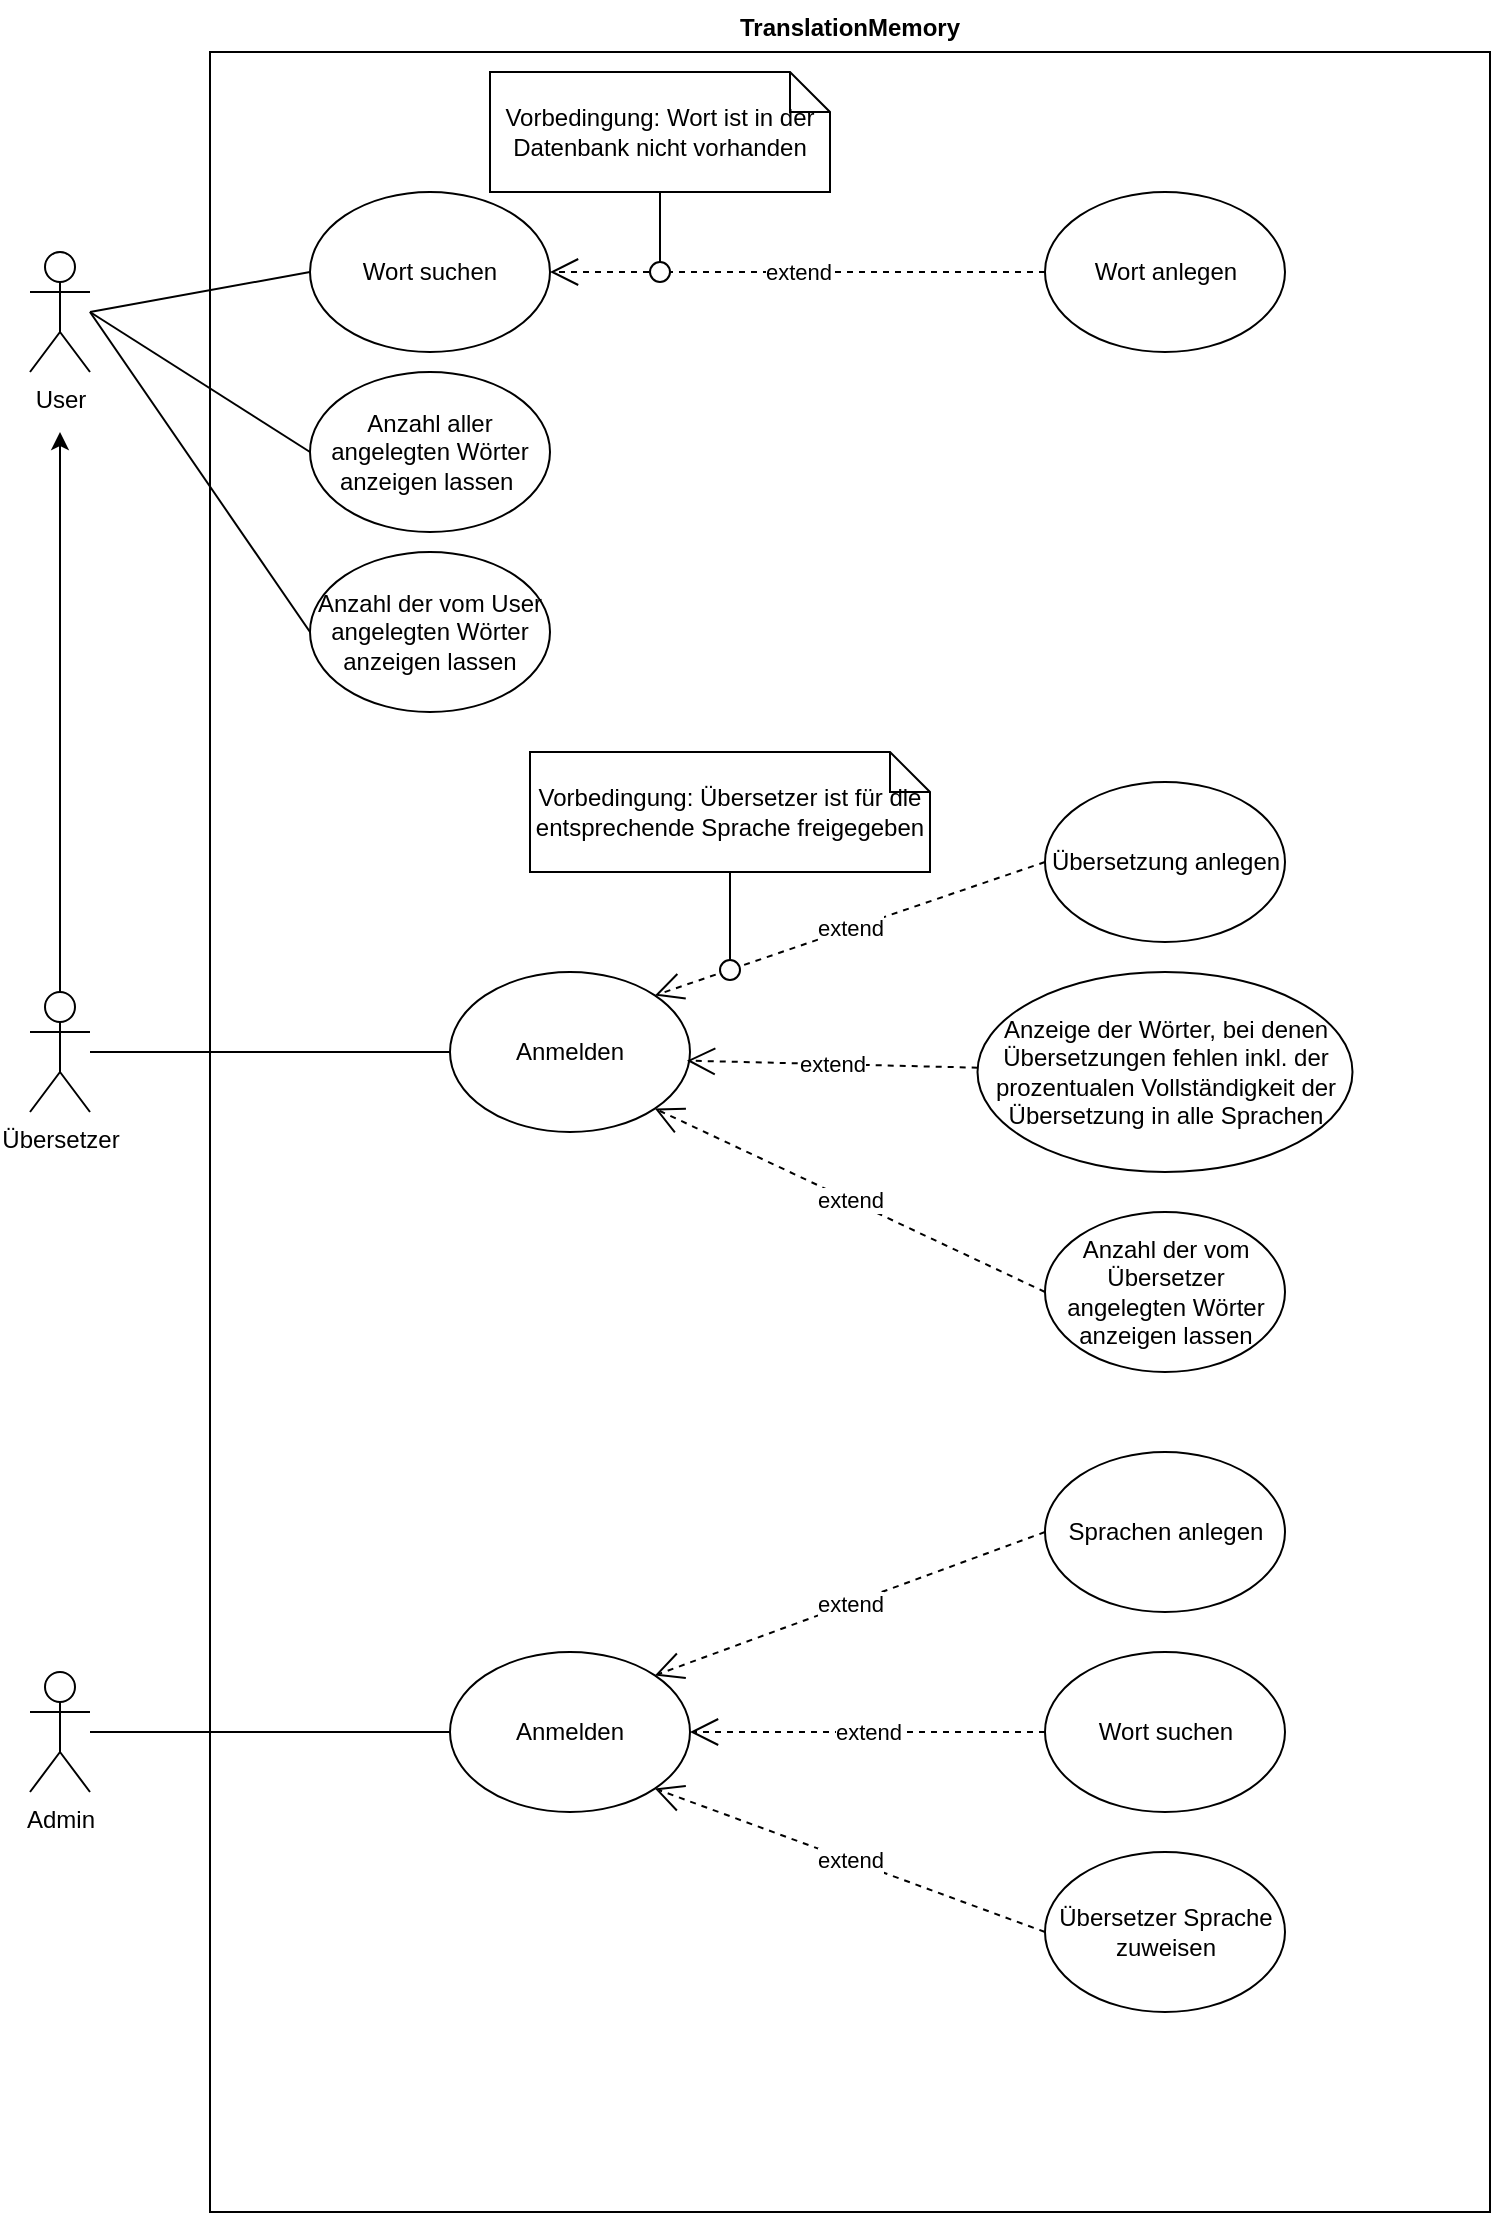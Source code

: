 <mxfile version="14.3.1" type="device" pages="3"><diagram id="-IWVh0a9yq08VdMCdRS0" name="UseCase"><mxGraphModel dx="1422" dy="794" grid="1" gridSize="10" guides="1" tooltips="1" connect="1" arrows="1" fold="1" page="1" pageScale="1" pageWidth="827" pageHeight="1169" math="0" shadow="0"><root><mxCell id="0"/><mxCell id="1" parent="0"/><mxCell id="bOp4Zg1l2thkkG0yq2qu-3" value="" style="rounded=0;whiteSpace=wrap;html=1;" parent="1" vertex="1"><mxGeometry x="160" y="40" width="640" height="1080" as="geometry"/></mxCell><mxCell id="bOp4Zg1l2thkkG0yq2qu-4" value="User" style="shape=umlActor;verticalLabelPosition=bottom;verticalAlign=top;html=1;outlineConnect=0;" parent="1" vertex="1"><mxGeometry x="70" y="140" width="30" height="60" as="geometry"/></mxCell><mxCell id="bOp4Zg1l2thkkG0yq2qu-11" style="edgeStyle=orthogonalEdgeStyle;rounded=0;orthogonalLoop=1;jettySize=auto;html=1;" parent="1" source="bOp4Zg1l2thkkG0yq2qu-7" edge="1"><mxGeometry relative="1" as="geometry"><mxPoint x="85" y="230" as="targetPoint"/></mxGeometry></mxCell><mxCell id="bOp4Zg1l2thkkG0yq2qu-7" value="Übersetzer" style="shape=umlActor;verticalLabelPosition=bottom;verticalAlign=top;html=1;outlineConnect=0;" parent="1" vertex="1"><mxGeometry x="70" y="510" width="30" height="60" as="geometry"/></mxCell><mxCell id="bOp4Zg1l2thkkG0yq2qu-9" value="Admin" style="shape=umlActor;verticalLabelPosition=bottom;verticalAlign=top;html=1;outlineConnect=0;" parent="1" vertex="1"><mxGeometry x="70" y="850" width="30" height="60" as="geometry"/></mxCell><mxCell id="bOp4Zg1l2thkkG0yq2qu-12" value="Wort suchen" style="ellipse;whiteSpace=wrap;html=1;" parent="1" vertex="1"><mxGeometry x="210" y="110" width="120" height="80" as="geometry"/></mxCell><mxCell id="bOp4Zg1l2thkkG0yq2qu-14" value="" style="endArrow=none;html=1;entryX=0;entryY=0.5;entryDx=0;entryDy=0;" parent="1" target="bOp4Zg1l2thkkG0yq2qu-12" edge="1"><mxGeometry width="50" height="50" relative="1" as="geometry"><mxPoint x="100" y="170" as="sourcePoint"/><mxPoint x="430" y="200" as="targetPoint"/></mxGeometry></mxCell><mxCell id="bOp4Zg1l2thkkG0yq2qu-15" value="Wort anlegen" style="ellipse;whiteSpace=wrap;html=1;" parent="1" vertex="1"><mxGeometry x="577.5" y="110" width="120" height="80" as="geometry"/></mxCell><mxCell id="bOp4Zg1l2thkkG0yq2qu-16" value="extend" style="endArrow=open;endSize=12;dashed=1;html=1;exitX=0;exitY=0.5;exitDx=0;exitDy=0;entryX=1;entryY=0.5;entryDx=0;entryDy=0;" parent="1" source="bOp4Zg1l2thkkG0yq2qu-15" target="bOp4Zg1l2thkkG0yq2qu-12" edge="1"><mxGeometry width="160" relative="1" as="geometry"><mxPoint x="320" y="280" as="sourcePoint"/><mxPoint x="480" y="280" as="targetPoint"/></mxGeometry></mxCell><mxCell id="bOp4Zg1l2thkkG0yq2qu-17" value="TranslationMemory" style="text;align=center;fontStyle=1;verticalAlign=middle;spacingLeft=3;spacingRight=3;strokeColor=none;rotatable=0;points=[[0,0.5],[1,0.5]];portConstraint=eastwest;" parent="1" vertex="1"><mxGeometry x="440" y="14" width="80" height="26" as="geometry"/></mxCell><mxCell id="bOp4Zg1l2thkkG0yq2qu-18" value="" style="ellipse;whiteSpace=wrap;html=1;aspect=fixed;" parent="1" vertex="1"><mxGeometry x="380" y="145" width="10" height="10" as="geometry"/></mxCell><mxCell id="bOp4Zg1l2thkkG0yq2qu-23" value="Vorbedingung: Wort ist in der Datenbank nicht vorhanden" style="shape=note;size=20;whiteSpace=wrap;html=1;" parent="1" vertex="1"><mxGeometry x="300" y="50" width="170" height="60" as="geometry"/></mxCell><mxCell id="bOp4Zg1l2thkkG0yq2qu-24" value="" style="endArrow=none;html=1;exitX=0.5;exitY=0;exitDx=0;exitDy=0;entryX=0.5;entryY=1;entryDx=0;entryDy=0;entryPerimeter=0;" parent="1" source="bOp4Zg1l2thkkG0yq2qu-18" target="bOp4Zg1l2thkkG0yq2qu-23" edge="1"><mxGeometry width="50" height="50" relative="1" as="geometry"><mxPoint x="390" y="100" as="sourcePoint"/><mxPoint x="440" y="50" as="targetPoint"/></mxGeometry></mxCell><mxCell id="bOp4Zg1l2thkkG0yq2qu-25" value="Anzahl aller angelegten Wörter anzeigen lassen&amp;nbsp;" style="ellipse;whiteSpace=wrap;html=1;" parent="1" vertex="1"><mxGeometry x="210" y="200" width="120" height="80" as="geometry"/></mxCell><mxCell id="bOp4Zg1l2thkkG0yq2qu-26" value="" style="endArrow=none;html=1;entryX=0;entryY=0.5;entryDx=0;entryDy=0;" parent="1" target="bOp4Zg1l2thkkG0yq2qu-25" edge="1"><mxGeometry width="50" height="50" relative="1" as="geometry"><mxPoint x="100" y="170" as="sourcePoint"/><mxPoint x="290" y="170" as="targetPoint"/></mxGeometry></mxCell><mxCell id="bOp4Zg1l2thkkG0yq2qu-27" value="Anzahl der vom User angelegten Wörter anzeigen lassen" style="ellipse;whiteSpace=wrap;html=1;" parent="1" vertex="1"><mxGeometry x="210" y="290" width="120" height="80" as="geometry"/></mxCell><mxCell id="bOp4Zg1l2thkkG0yq2qu-28" value="" style="endArrow=none;html=1;exitX=0;exitY=0.5;exitDx=0;exitDy=0;" parent="1" source="bOp4Zg1l2thkkG0yq2qu-27" edge="1"><mxGeometry width="50" height="50" relative="1" as="geometry"><mxPoint x="460" y="330" as="sourcePoint"/><mxPoint x="100" y="170" as="targetPoint"/></mxGeometry></mxCell><mxCell id="bOp4Zg1l2thkkG0yq2qu-29" value="Anmelden" style="ellipse;whiteSpace=wrap;html=1;" parent="1" vertex="1"><mxGeometry x="280" y="500" width="120" height="80" as="geometry"/></mxCell><mxCell id="bOp4Zg1l2thkkG0yq2qu-30" value="" style="endArrow=none;html=1;entryX=0;entryY=0.5;entryDx=0;entryDy=0;" parent="1" source="bOp4Zg1l2thkkG0yq2qu-7" target="bOp4Zg1l2thkkG0yq2qu-29" edge="1"><mxGeometry width="50" height="50" relative="1" as="geometry"><mxPoint x="110" y="549.611" as="sourcePoint"/><mxPoint x="290.0" y="540.38" as="targetPoint"/></mxGeometry></mxCell><mxCell id="bOp4Zg1l2thkkG0yq2qu-31" value="Anzeige der Wörter, bei denen Übersetzungen fehlen inkl. der prozentualen Vollständigkeit der Übersetzung in alle Sprachen" style="ellipse;whiteSpace=wrap;html=1;" parent="1" vertex="1"><mxGeometry x="543.75" y="500" width="187.5" height="100" as="geometry"/></mxCell><mxCell id="bOp4Zg1l2thkkG0yq2qu-32" value="extend" style="endArrow=open;endSize=12;dashed=1;html=1;entryX=0.987;entryY=0.554;entryDx=0;entryDy=0;entryPerimeter=0;" parent="1" source="bOp4Zg1l2thkkG0yq2qu-31" target="bOp4Zg1l2thkkG0yq2qu-29" edge="1"><mxGeometry width="160" relative="1" as="geometry"><mxPoint x="450.0" y="442.16" as="sourcePoint"/><mxPoint x="340.0" y="442.16" as="targetPoint"/></mxGeometry></mxCell><mxCell id="bOp4Zg1l2thkkG0yq2qu-34" value="Übersetzung anlegen" style="ellipse;whiteSpace=wrap;html=1;" parent="1" vertex="1"><mxGeometry x="577.5" y="405" width="120" height="80" as="geometry"/></mxCell><mxCell id="bOp4Zg1l2thkkG0yq2qu-35" value="extend" style="endArrow=open;endSize=12;dashed=1;html=1;entryX=1;entryY=0;entryDx=0;entryDy=0;exitX=0;exitY=0.5;exitDx=0;exitDy=0;" parent="1" source="bOp4Zg1l2thkkG0yq2qu-34" target="bOp4Zg1l2thkkG0yq2qu-29" edge="1"><mxGeometry width="160" relative="1" as="geometry"><mxPoint x="497.976" y="482.767" as="sourcePoint"/><mxPoint x="392.426" y="521.716" as="targetPoint"/></mxGeometry></mxCell><mxCell id="bOp4Zg1l2thkkG0yq2qu-36" value="" style="ellipse;whiteSpace=wrap;html=1;aspect=fixed;" parent="1" vertex="1"><mxGeometry x="415" y="494" width="10" height="10" as="geometry"/></mxCell><mxCell id="bOp4Zg1l2thkkG0yq2qu-37" value="Vorbedingung: Übersetzer ist für die entsprechende Sprache freigegeben" style="shape=note;size=20;whiteSpace=wrap;html=1;" parent="1" vertex="1"><mxGeometry x="320" y="390" width="200" height="60" as="geometry"/></mxCell><mxCell id="bOp4Zg1l2thkkG0yq2qu-38" value="" style="endArrow=none;html=1;entryX=0.5;entryY=1;entryDx=0;entryDy=0;entryPerimeter=0;exitX=0.5;exitY=0;exitDx=0;exitDy=0;" parent="1" source="bOp4Zg1l2thkkG0yq2qu-36" target="bOp4Zg1l2thkkG0yq2qu-37" edge="1"><mxGeometry width="50" height="50" relative="1" as="geometry"><mxPoint x="430" y="600" as="sourcePoint"/><mxPoint x="380" y="690" as="targetPoint"/></mxGeometry></mxCell><mxCell id="bOp4Zg1l2thkkG0yq2qu-43" value="Anzahl der vom Übersetzer angelegten Wörter anzeigen lassen" style="ellipse;whiteSpace=wrap;html=1;" parent="1" vertex="1"><mxGeometry x="577.5" y="620" width="120" height="80" as="geometry"/></mxCell><mxCell id="bOp4Zg1l2thkkG0yq2qu-44" value="extend" style="endArrow=open;endSize=12;dashed=1;html=1;entryX=1;entryY=1;entryDx=0;entryDy=0;exitX=0;exitY=0.5;exitDx=0;exitDy=0;" parent="1" source="bOp4Zg1l2thkkG0yq2qu-43" target="bOp4Zg1l2thkkG0yq2qu-29" edge="1"><mxGeometry width="160" relative="1" as="geometry"><mxPoint x="525.07" y="769.14" as="sourcePoint"/><mxPoint x="329.996" y="770.856" as="targetPoint"/></mxGeometry></mxCell><mxCell id="bOp4Zg1l2thkkG0yq2qu-46" value="Anmelden" style="ellipse;whiteSpace=wrap;html=1;" parent="1" vertex="1"><mxGeometry x="280" y="840" width="120" height="80" as="geometry"/></mxCell><mxCell id="bOp4Zg1l2thkkG0yq2qu-47" value="" style="endArrow=none;html=1;entryX=0;entryY=0.5;entryDx=0;entryDy=0;" parent="1" source="bOp4Zg1l2thkkG0yq2qu-9" target="bOp4Zg1l2thkkG0yq2qu-46" edge="1"><mxGeometry width="50" height="50" relative="1" as="geometry"><mxPoint x="100" y="860" as="sourcePoint"/><mxPoint x="280.0" y="860" as="targetPoint"/></mxGeometry></mxCell><mxCell id="bOp4Zg1l2thkkG0yq2qu-48" value="Sprachen anlegen" style="ellipse;whiteSpace=wrap;html=1;" parent="1" vertex="1"><mxGeometry x="577.5" y="740" width="120" height="80" as="geometry"/></mxCell><mxCell id="bOp4Zg1l2thkkG0yq2qu-49" value="Wort suchen" style="ellipse;whiteSpace=wrap;html=1;" parent="1" vertex="1"><mxGeometry x="577.5" y="840" width="120" height="80" as="geometry"/></mxCell><mxCell id="bOp4Zg1l2thkkG0yq2qu-50" value="extend" style="endArrow=open;endSize=12;dashed=1;html=1;entryX=1;entryY=0;entryDx=0;entryDy=0;exitX=0;exitY=0.5;exitDx=0;exitDy=0;" parent="1" source="bOp4Zg1l2thkkG0yq2qu-48" target="bOp4Zg1l2thkkG0yq2qu-46" edge="1"><mxGeometry width="160" relative="1" as="geometry"><mxPoint x="519.998" y="740.004" as="sourcePoint"/><mxPoint x="374.6" y="736.49" as="targetPoint"/></mxGeometry></mxCell><mxCell id="bOp4Zg1l2thkkG0yq2qu-51" value="extend" style="endArrow=open;endSize=12;dashed=1;html=1;entryX=1;entryY=0.5;entryDx=0;entryDy=0;exitX=0;exitY=0.5;exitDx=0;exitDy=0;" parent="1" source="bOp4Zg1l2thkkG0yq2qu-49" target="bOp4Zg1l2thkkG0yq2qu-46" edge="1"><mxGeometry width="160" relative="1" as="geometry"><mxPoint x="560.398" y="881.754" as="sourcePoint"/><mxPoint x="415.0" y="878.24" as="targetPoint"/></mxGeometry></mxCell><mxCell id="bOp4Zg1l2thkkG0yq2qu-52" value="Übersetzer Sprache zuweisen" style="ellipse;whiteSpace=wrap;html=1;" parent="1" vertex="1"><mxGeometry x="577.5" y="940" width="120" height="80" as="geometry"/></mxCell><mxCell id="bOp4Zg1l2thkkG0yq2qu-53" value="extend" style="endArrow=open;endSize=12;dashed=1;html=1;entryX=1;entryY=1;entryDx=0;entryDy=0;exitX=0;exitY=0.5;exitDx=0;exitDy=0;" parent="1" source="bOp4Zg1l2thkkG0yq2qu-52" target="bOp4Zg1l2thkkG0yq2qu-46" edge="1"><mxGeometry width="160" relative="1" as="geometry"><mxPoint x="567.5" y="970" as="sourcePoint"/><mxPoint x="390.0" y="970" as="targetPoint"/></mxGeometry></mxCell></root></mxGraphModel></diagram><diagram id="dytRN-566EhETVsdTyss" name="Aktivitätsdiagramm"><mxGraphModel dx="2062" dy="1154" grid="1" gridSize="10" guides="1" tooltips="1" connect="1" arrows="1" fold="1" page="1" pageScale="1" pageWidth="827" pageHeight="1169" math="0" shadow="0"><root><mxCell id="Td4E4bCIKvdcr5iAVmHF-0"/><mxCell id="Td4E4bCIKvdcr5iAVmHF-1" parent="Td4E4bCIKvdcr5iAVmHF-0"/><mxCell id="hyR9e8R-lvi8vko40nRI-0" value="Übersetzer Sprache zuweisen" style="text;align=center;fontStyle=1;verticalAlign=middle;spacingLeft=3;spacingRight=3;strokeColor=none;rotatable=0;points=[[0,0.5],[1,0.5]];portConstraint=eastwest;" parent="Td4E4bCIKvdcr5iAVmHF-1" vertex="1"><mxGeometry x="374" y="14" width="80" height="26" as="geometry"/></mxCell><mxCell id="jLvyA3orsNPL83pbubIu-0" value="Anmelden" style="ellipse;whiteSpace=wrap;html=1;" parent="Td4E4bCIKvdcr5iAVmHF-1" vertex="1"><mxGeometry x="354" y="150" width="120" height="80" as="geometry"/></mxCell><mxCell id="jLvyA3orsNPL83pbubIu-1" value="" style="endArrow=none;html=1;entryX=0.5;entryY=1;entryDx=0;entryDy=0;" parent="Td4E4bCIKvdcr5iAVmHF-1" source="sDd-d6FaCQRGydlBif1m-0" target="jLvyA3orsNPL83pbubIu-0" edge="1"><mxGeometry width="50" height="50" relative="1" as="geometry"><mxPoint x="414" y="290" as="sourcePoint"/><mxPoint x="440" y="460" as="targetPoint"/></mxGeometry></mxCell><mxCell id="sDd-d6FaCQRGydlBif1m-0" value="Auswahl der Funktion: Übersetzer Sprache zuweisen" style="ellipse;whiteSpace=wrap;html=1;" parent="Td4E4bCIKvdcr5iAVmHF-1" vertex="1"><mxGeometry x="354" y="330" width="120" height="80" as="geometry"/></mxCell><mxCell id="sDd-d6FaCQRGydlBif1m-1" value="Auswahl des Übersetzer" style="ellipse;whiteSpace=wrap;html=1;" parent="Td4E4bCIKvdcr5iAVmHF-1" vertex="1"><mxGeometry x="354" y="505" width="120" height="80" as="geometry"/></mxCell><mxCell id="sDd-d6FaCQRGydlBif1m-2" value="" style="endArrow=none;html=1;entryX=0.5;entryY=1;entryDx=0;entryDy=0;" parent="Td4E4bCIKvdcr5iAVmHF-1" source="sDd-d6FaCQRGydlBif1m-1" target="sDd-d6FaCQRGydlBif1m-0" edge="1"><mxGeometry width="50" height="50" relative="1" as="geometry"><mxPoint x="530" y="450" as="sourcePoint"/><mxPoint x="530" y="350.0" as="targetPoint"/></mxGeometry></mxCell><mxCell id="_2S8gvTnUR2ssOyQtPzT-0" value="" style="endArrow=none;html=1;entryX=0.5;entryY=1;entryDx=0;entryDy=0;exitX=0.5;exitY=0;exitDx=0;exitDy=0;" parent="Td4E4bCIKvdcr5iAVmHF-1" source="_2S8gvTnUR2ssOyQtPzT-1" target="sDd-d6FaCQRGydlBif1m-1" edge="1"><mxGeometry width="50" height="50" relative="1" as="geometry"><mxPoint x="610" y="540" as="sourcePoint"/><mxPoint x="610" y="450" as="targetPoint"/></mxGeometry></mxCell><mxCell id="_2S8gvTnUR2ssOyQtPzT-1" value="Auswahl der Sprache" style="ellipse;whiteSpace=wrap;html=1;" parent="Td4E4bCIKvdcr5iAVmHF-1" vertex="1"><mxGeometry x="354" y="680" width="120" height="80" as="geometry"/></mxCell><mxCell id="_2S8gvTnUR2ssOyQtPzT-2" value="" style="ellipse;html=1;shape=endState;fontColor=#1D3557;fillColor=#FFFFFF;" parent="Td4E4bCIKvdcr5iAVmHF-1" vertex="1"><mxGeometry x="399" y="830" width="30" height="30" as="geometry"/></mxCell><mxCell id="_2S8gvTnUR2ssOyQtPzT-3" value="" style="strokeWidth=2;html=1;shape=mxgraph.flowchart.start_2;whiteSpace=wrap;fillColor=#FFFFFF;" parent="Td4E4bCIKvdcr5iAVmHF-1" vertex="1"><mxGeometry x="399" y="60" width="30" height="30" as="geometry"/></mxCell><mxCell id="_2S8gvTnUR2ssOyQtPzT-4" value="" style="endArrow=none;html=1;entryX=0.5;entryY=1;entryDx=0;entryDy=0;entryPerimeter=0;exitX=0.5;exitY=0;exitDx=0;exitDy=0;" parent="Td4E4bCIKvdcr5iAVmHF-1" source="jLvyA3orsNPL83pbubIu-0" target="_2S8gvTnUR2ssOyQtPzT-3" edge="1"><mxGeometry width="50" height="50" relative="1" as="geometry"><mxPoint x="620.0" y="550" as="sourcePoint"/><mxPoint x="620.0" y="460" as="targetPoint"/></mxGeometry></mxCell><mxCell id="_2S8gvTnUR2ssOyQtPzT-5" value="" style="endArrow=none;html=1;entryX=0.5;entryY=1;entryDx=0;entryDy=0;exitX=0.5;exitY=0;exitDx=0;exitDy=0;" parent="Td4E4bCIKvdcr5iAVmHF-1" source="_2S8gvTnUR2ssOyQtPzT-2" target="_2S8gvTnUR2ssOyQtPzT-1" edge="1"><mxGeometry width="50" height="50" relative="1" as="geometry"><mxPoint x="424" y="690" as="sourcePoint"/><mxPoint x="424" y="595" as="targetPoint"/></mxGeometry></mxCell></root></mxGraphModel></diagram><diagram id="Vjt95_xE65GefZk1nP2T" name="Klassendiagramm"><mxGraphModel dx="2426" dy="1291" grid="1" gridSize="10" guides="1" tooltips="1" connect="1" arrows="1" fold="1" page="1" pageScale="1" pageWidth="827" pageHeight="1169" math="0" shadow="0"><root><mxCell id="lHvsSDmfaxVsXgZMDPbq-0"/><mxCell id="lHvsSDmfaxVsXgZMDPbq-1" parent="lHvsSDmfaxVsXgZMDPbq-0"/><mxCell id="1NE6dcILmYBxu6PLY1H5-47" value="" style="rounded=0;whiteSpace=wrap;html=1;" vertex="1" parent="lHvsSDmfaxVsXgZMDPbq-1"><mxGeometry x="1050" y="1640" width="370" height="110" as="geometry"/></mxCell><mxCell id="1NE6dcILmYBxu6PLY1H5-43" value="" style="rounded=0;whiteSpace=wrap;html=1;" vertex="1" parent="lHvsSDmfaxVsXgZMDPbq-1"><mxGeometry x="830" y="1020" width="800" height="590" as="geometry"/></mxCell><mxCell id="lHvsSDmfaxVsXgZMDPbq-2" value="main" style="swimlane;fontStyle=1;align=center;verticalAlign=top;childLayout=stackLayout;horizontal=1;startSize=26;horizontalStack=0;resizeParent=1;resizeParentMax=0;resizeLast=0;collapsible=1;marginBottom=0;strokeColor=#000000;fillColor=#FFFFFF;" parent="lHvsSDmfaxVsXgZMDPbq-1" vertex="1"><mxGeometry x="593" y="50" width="160" height="34" as="geometry"/></mxCell><mxCell id="lHvsSDmfaxVsXgZMDPbq-4" value="" style="line;strokeWidth=1;fillColor=none;align=left;verticalAlign=middle;spacingTop=-1;spacingLeft=3;spacingRight=3;rotatable=0;labelPosition=right;points=[];portConstraint=eastwest;" parent="lHvsSDmfaxVsXgZMDPbq-2" vertex="1"><mxGeometry y="26" width="160" height="8" as="geometry"/></mxCell><mxCell id="1NE6dcILmYBxu6PLY1H5-4" value="Login" style="swimlane;fontStyle=1;align=center;verticalAlign=top;childLayout=stackLayout;horizontal=1;startSize=26;horizontalStack=0;resizeParent=1;resizeParentMax=0;resizeLast=0;collapsible=1;marginBottom=0;strokeColor=#000000;fillColor=#FFFFFF;" vertex="1" parent="lHvsSDmfaxVsXgZMDPbq-1"><mxGeometry x="320" y="180" width="320" height="150" as="geometry"/></mxCell><mxCell id="1NE6dcILmYBxu6PLY1H5-5" value="- _registeredUser: RegisteredUser[]" style="text;strokeColor=none;fillColor=none;align=left;verticalAlign=top;spacingLeft=4;spacingRight=4;overflow=hidden;rotatable=0;points=[[0,0.5],[1,0.5]];portConstraint=eastwest;" vertex="1" parent="1NE6dcILmYBxu6PLY1H5-4"><mxGeometry y="26" width="320" height="26" as="geometry"/></mxCell><mxCell id="1NE6dcILmYBxu6PLY1H5-6" value="" style="line;strokeWidth=1;fillColor=none;align=left;verticalAlign=middle;spacingTop=-1;spacingLeft=3;spacingRight=3;rotatable=0;labelPosition=right;points=[];portConstraint=eastwest;" vertex="1" parent="1NE6dcILmYBxu6PLY1H5-4"><mxGeometry y="52" width="320" height="8" as="geometry"/></mxCell><mxCell id="1NE6dcILmYBxu6PLY1H5-7" value="+ async showFunctionalities() : Promise&lt;void&gt;&#10;- async handleAnswer(answer: String) : Promise&lt;void&gt;&#10;- continueAsUser() : void&#10;- async checkRole() : Promise&lt;void&gt;&#10;- async goNext(): Promise&lt;void&gt;" style="text;strokeColor=none;fillColor=none;align=left;verticalAlign=top;spacingLeft=4;spacingRight=4;overflow=hidden;rotatable=0;points=[[0,0.5],[1,0.5]];portConstraint=eastwest;" vertex="1" parent="1NE6dcILmYBxu6PLY1H5-4"><mxGeometry y="60" width="320" height="90" as="geometry"/></mxCell><mxCell id="1NE6dcILmYBxu6PLY1H5-10" value="User" style="swimlane;fontStyle=1;align=center;verticalAlign=top;childLayout=stackLayout;horizontal=1;startSize=26;horizontalStack=0;resizeParent=1;resizeParentMax=0;resizeLast=0;collapsible=1;marginBottom=0;strokeColor=#000000;fillColor=#FFFFFF;" vertex="1" parent="lHvsSDmfaxVsXgZMDPbq-1"><mxGeometry x="320" y="350" width="320" height="210" as="geometry"/></mxCell><mxCell id="1NE6dcILmYBxu6PLY1H5-11" value="- _wordArr: Word[]&#10;+ wordsAdded: number" style="text;strokeColor=none;fillColor=none;align=left;verticalAlign=top;spacingLeft=4;spacingRight=4;overflow=hidden;rotatable=0;points=[[0,0.5],[1,0.5]];portConstraint=eastwest;" vertex="1" parent="1NE6dcILmYBxu6PLY1H5-10"><mxGeometry y="26" width="320" height="44" as="geometry"/></mxCell><mxCell id="1NE6dcILmYBxu6PLY1H5-12" value="" style="line;strokeWidth=1;fillColor=none;align=left;verticalAlign=middle;spacingTop=-1;spacingLeft=3;spacingRight=3;rotatable=0;labelPosition=right;points=[];portConstraint=eastwest;" vertex="1" parent="1NE6dcILmYBxu6PLY1H5-10"><mxGeometry y="70" width="320" height="8" as="geometry"/></mxCell><mxCell id="1NE6dcILmYBxu6PLY1H5-13" value="+ async showFunctionalities() : Promise&lt;void&gt;&#10;+ async handleAnswer(answer: String) : Promise&lt;void&gt;&#10;+ async searchWord() : Promise&lt;void&gt;&#10;+ async addWord() : Promise&lt;void&gt;&#10;+ showWordsAddedCount() : void&#10;+ showTotalWords() : void&#10;+ async createUUID() : Promise&lt;String&gt;&#10;+ goNext() : void" style="text;strokeColor=none;fillColor=none;align=left;verticalAlign=top;spacingLeft=4;spacingRight=4;overflow=hidden;rotatable=0;points=[[0,0.5],[1,0.5]];portConstraint=eastwest;" vertex="1" parent="1NE6dcILmYBxu6PLY1H5-10"><mxGeometry y="78" width="320" height="132" as="geometry"/></mxCell><mxCell id="1NE6dcILmYBxu6PLY1H5-15" value="Translator" style="swimlane;fontStyle=1;align=center;verticalAlign=top;childLayout=stackLayout;horizontal=1;startSize=26;horizontalStack=0;resizeParent=1;resizeParentMax=0;resizeLast=0;collapsible=1;marginBottom=0;strokeColor=#000000;fillColor=#FFFFFF;" vertex="1" parent="lHvsSDmfaxVsXgZMDPbq-1"><mxGeometry x="320" y="670" width="320" height="260" as="geometry"/></mxCell><mxCell id="1NE6dcILmYBxu6PLY1H5-16" value="- _wordArray: Word[]&#10;- _registeredUsersArr: RegisteredUser[]&#10;- _id: String&#10;- _username: String" style="text;strokeColor=none;fillColor=none;align=left;verticalAlign=top;spacingLeft=4;spacingRight=4;overflow=hidden;rotatable=0;points=[[0,0.5],[1,0.5]];portConstraint=eastwest;" vertex="1" parent="1NE6dcILmYBxu6PLY1H5-15"><mxGeometry y="26" width="320" height="64" as="geometry"/></mxCell><mxCell id="1NE6dcILmYBxu6PLY1H5-17" value="" style="line;strokeWidth=1;fillColor=none;align=left;verticalAlign=middle;spacingTop=-1;spacingLeft=3;spacingRight=3;rotatable=0;labelPosition=right;points=[];portConstraint=eastwest;" vertex="1" parent="1NE6dcILmYBxu6PLY1H5-15"><mxGeometry y="90" width="320" height="8" as="geometry"/></mxCell><mxCell id="1NE6dcILmYBxu6PLY1H5-18" value="+ async showFunctionalities() : Promise&lt;void&gt;&#10;+ async handleAnswer(answer: String) : Promise&lt;void&gt;&#10;-  addWordForTranslator() : Promise&lt;void&gt;&#10;-  incrementWordsAdded() : void&#10;-  showWordsAdded() : void&#10;-  showMissingTranslations() : void&#10;-  async addTranslation() : Promise&lt;void&gt;&#10;-  incrementTranslatedWords() : void&#10;-  showTranslationCount() : void&#10;+ async goNext() : Promise&lt;void&gt;&#10;" style="text;strokeColor=none;fillColor=none;align=left;verticalAlign=top;spacingLeft=4;spacingRight=4;overflow=hidden;rotatable=0;points=[[0,0.5],[1,0.5]];portConstraint=eastwest;" vertex="1" parent="1NE6dcILmYBxu6PLY1H5-15"><mxGeometry y="98" width="320" height="162" as="geometry"/></mxCell><mxCell id="1NE6dcILmYBxu6PLY1H5-20" value="Extends" style="endArrow=block;endSize=16;endFill=0;html=1;exitX=0.5;exitY=0;exitDx=0;exitDy=0;entryX=0.496;entryY=1.007;entryDx=0;entryDy=0;entryPerimeter=0;" edge="1" parent="lHvsSDmfaxVsXgZMDPbq-1" source="1NE6dcILmYBxu6PLY1H5-15" target="1NE6dcILmYBxu6PLY1H5-13"><mxGeometry width="160" relative="1" as="geometry"><mxPoint x="257" y="640" as="sourcePoint"/><mxPoint x="417" y="640" as="targetPoint"/></mxGeometry></mxCell><mxCell id="1NE6dcILmYBxu6PLY1H5-21" value="Admin" style="swimlane;fontStyle=1;align=center;verticalAlign=top;childLayout=stackLayout;horizontal=1;startSize=26;horizontalStack=0;resizeParent=1;resizeParentMax=0;resizeLast=0;collapsible=1;marginBottom=0;strokeColor=#000000;fillColor=#FFFFFF;" vertex="1" parent="lHvsSDmfaxVsXgZMDPbq-1"><mxGeometry x="762" y="270" width="320" height="190" as="geometry"/></mxCell><mxCell id="1NE6dcILmYBxu6PLY1H5-22" value="- _wordArr: Word[]&#10;- _registeredUsersArr: RegisteredUser[]&#10;- _id: String&#10;- _username: String" style="text;strokeColor=none;fillColor=none;align=left;verticalAlign=top;spacingLeft=4;spacingRight=4;overflow=hidden;rotatable=0;points=[[0,0.5],[1,0.5]];portConstraint=eastwest;" vertex="1" parent="1NE6dcILmYBxu6PLY1H5-21"><mxGeometry y="26" width="320" height="64" as="geometry"/></mxCell><mxCell id="1NE6dcILmYBxu6PLY1H5-23" value="" style="line;strokeWidth=1;fillColor=none;align=left;verticalAlign=middle;spacingTop=-1;spacingLeft=3;spacingRight=3;rotatable=0;labelPosition=right;points=[];portConstraint=eastwest;" vertex="1" parent="1NE6dcILmYBxu6PLY1H5-21"><mxGeometry y="90" width="320" height="8" as="geometry"/></mxCell><mxCell id="1NE6dcILmYBxu6PLY1H5-24" value="+ async showFunctionalities() : Promise&lt;void&gt;&#10;-  async handleAnswer(answer: String) : Promise&lt;void&gt;&#10;-  async searchWord() : Promise&lt;void&gt;&#10;-  async assignLanguage() : Promise&lt;void&gt;&#10;-  async goNext() : Promise&lt;void&gt;&#10;&#10;" style="text;strokeColor=none;fillColor=none;align=left;verticalAlign=top;spacingLeft=4;spacingRight=4;overflow=hidden;rotatable=0;points=[[0,0.5],[1,0.5]];portConstraint=eastwest;" vertex="1" parent="1NE6dcILmYBxu6PLY1H5-21"><mxGeometry y="98" width="320" height="92" as="geometry"/></mxCell><mxCell id="1NE6dcILmYBxu6PLY1H5-25" value="Console Handling" style="swimlane;fontStyle=1;align=center;verticalAlign=top;childLayout=stackLayout;horizontal=1;startSize=26;horizontalStack=0;resizeParent=1;resizeParentMax=0;resizeLast=0;collapsible=1;marginBottom=0;strokeColor=#000000;fillColor=#FFFFFF;" vertex="1" parent="lHvsSDmfaxVsXgZMDPbq-1"><mxGeometry x="976" y="610" width="530" height="170" as="geometry"/></mxCell><mxCell id="1NE6dcILmYBxu6PLY1H5-26" value="- static instance: ConsoleHandling&#10;- consoleLine: readline&#10;" style="text;strokeColor=none;fillColor=none;align=left;verticalAlign=top;spacingLeft=4;spacingRight=4;overflow=hidden;rotatable=0;points=[[0,0.5],[1,0.5]];portConstraint=eastwest;" vertex="1" parent="1NE6dcILmYBxu6PLY1H5-25"><mxGeometry y="26" width="530" height="44" as="geometry"/></mxCell><mxCell id="1NE6dcILmYBxu6PLY1H5-27" value="" style="line;strokeWidth=1;fillColor=none;align=left;verticalAlign=middle;spacingTop=-1;spacingLeft=3;spacingRight=3;rotatable=0;labelPosition=right;points=[];portConstraint=eastwest;" vertex="1" parent="1NE6dcILmYBxu6PLY1H5-25"><mxGeometry y="70" width="530" height="8" as="geometry"/></mxCell><mxCell id="1NE6dcILmYBxu6PLY1H5-28" value="+ static getInstance() : ConsoleHandling&#10;+ question(question: String) : Promise&lt;String&gt;&#10;+ showPossibiities(showPossibilities: String[], question: String[]) : Promise&lt;String&gt;&#10;+ printInput(input: string)&#10;+ closeConsole()&#10;&#10;" style="text;strokeColor=none;fillColor=none;align=left;verticalAlign=top;spacingLeft=4;spacingRight=4;overflow=hidden;rotatable=0;points=[[0,0.5],[1,0.5]];portConstraint=eastwest;" vertex="1" parent="1NE6dcILmYBxu6PLY1H5-25"><mxGeometry y="78" width="530" height="92" as="geometry"/></mxCell><mxCell id="1NE6dcILmYBxu6PLY1H5-29" value="AbstractWord" style="swimlane;fontStyle=1;align=center;verticalAlign=top;childLayout=stackLayout;horizontal=1;startSize=26;horizontalStack=0;resizeParent=1;resizeParentMax=0;resizeLast=0;collapsible=1;marginBottom=0;strokeColor=#000000;fillColor=#FFFFFF;" vertex="1" parent="lHvsSDmfaxVsXgZMDPbq-1"><mxGeometry x="1060" y="1080" width="316" height="280" as="geometry"/></mxCell><mxCell id="1NE6dcILmYBxu6PLY1H5-30" value="- _id: String&#10;- _word: String&#10;- _english: String&#10;- _spanish: String&#10;- _italian: String" style="text;strokeColor=none;fillColor=none;align=left;verticalAlign=top;spacingLeft=4;spacingRight=4;overflow=hidden;rotatable=0;points=[[0,0.5],[1,0.5]];portConstraint=eastwest;" vertex="1" parent="1NE6dcILmYBxu6PLY1H5-29"><mxGeometry y="26" width="316" height="84" as="geometry"/></mxCell><mxCell id="1NE6dcILmYBxu6PLY1H5-31" value="" style="line;strokeWidth=1;fillColor=none;align=left;verticalAlign=middle;spacingTop=-1;spacingLeft=3;spacingRight=3;rotatable=0;labelPosition=right;points=[];portConstraint=eastwest;" vertex="1" parent="1NE6dcILmYBxu6PLY1H5-29"><mxGeometry y="110" width="316" height="8" as="geometry"/></mxCell><mxCell id="1NE6dcILmYBxu6PLY1H5-32" value="+ getID() : String&#10;+ setID(value: String)&#10;+ getWord() : String&#10;+ setWord(value: String)&#10;+ getEnglish() : String&#10;+ setEnglisch(value: String)&#10;+ getSpanish() : String&#10;+ setSpanish(value: String)&#10;+ getItalian() : String&#10;+ setItalian(value: String)" style="text;strokeColor=none;fillColor=none;align=left;verticalAlign=top;spacingLeft=4;spacingRight=4;overflow=hidden;rotatable=0;points=[[0,0.5],[1,0.5]];portConstraint=eastwest;" vertex="1" parent="1NE6dcILmYBxu6PLY1H5-29"><mxGeometry y="118" width="316" height="162" as="geometry"/></mxCell><mxCell id="1NE6dcILmYBxu6PLY1H5-33" value="Word" style="swimlane;fontStyle=1;align=center;verticalAlign=top;childLayout=stackLayout;horizontal=1;startSize=26;horizontalStack=0;resizeParent=1;resizeParentMax=0;resizeLast=0;collapsible=1;marginBottom=0;strokeColor=#000000;fillColor=#FFFFFF;" vertex="1" parent="lHvsSDmfaxVsXgZMDPbq-1"><mxGeometry x="860" y="1440" width="316" height="34" as="geometry"/></mxCell><mxCell id="1NE6dcILmYBxu6PLY1H5-35" value="" style="line;strokeWidth=1;fillColor=none;align=left;verticalAlign=middle;spacingTop=-1;spacingLeft=3;spacingRight=3;rotatable=0;labelPosition=right;points=[];portConstraint=eastwest;" vertex="1" parent="1NE6dcILmYBxu6PLY1H5-33"><mxGeometry y="26" width="316" height="8" as="geometry"/></mxCell><mxCell id="1NE6dcILmYBxu6PLY1H5-37" value="NullWord" style="swimlane;fontStyle=1;align=center;verticalAlign=top;childLayout=stackLayout;horizontal=1;startSize=26;horizontalStack=0;resizeParent=1;resizeParentMax=0;resizeLast=0;collapsible=1;marginBottom=0;strokeColor=#000000;fillColor=#FFFFFF;" vertex="1" parent="lHvsSDmfaxVsXgZMDPbq-1"><mxGeometry x="1260" y="1440" width="316" height="34" as="geometry"/></mxCell><mxCell id="1NE6dcILmYBxu6PLY1H5-39" value="" style="line;strokeWidth=1;fillColor=none;align=left;verticalAlign=middle;spacingTop=-1;spacingLeft=3;spacingRight=3;rotatable=0;labelPosition=right;points=[];portConstraint=eastwest;" vertex="1" parent="1NE6dcILmYBxu6PLY1H5-37"><mxGeometry y="26" width="316" height="8" as="geometry"/></mxCell><mxCell id="1NE6dcILmYBxu6PLY1H5-41" value="Extends" style="endArrow=block;endSize=16;endFill=0;html=1;exitX=0.5;exitY=0;exitDx=0;exitDy=0;" edge="1" parent="lHvsSDmfaxVsXgZMDPbq-1" source="1NE6dcILmYBxu6PLY1H5-33" target="1NE6dcILmYBxu6PLY1H5-32"><mxGeometry width="160" relative="1" as="geometry"><mxPoint x="991.28" y="640" as="sourcePoint"/><mxPoint x="990" y="530.924" as="targetPoint"/></mxGeometry></mxCell><mxCell id="1NE6dcILmYBxu6PLY1H5-42" value="Extends" style="endArrow=block;endSize=16;endFill=0;html=1;exitX=0.5;exitY=0;exitDx=0;exitDy=0;" edge="1" parent="lHvsSDmfaxVsXgZMDPbq-1" source="1NE6dcILmYBxu6PLY1H5-37" target="1NE6dcILmYBxu6PLY1H5-32"><mxGeometry width="160" relative="1" as="geometry"><mxPoint x="1491.28" y="609.08" as="sourcePoint"/><mxPoint x="1490" y="500.004" as="targetPoint"/></mxGeometry></mxCell><mxCell id="1NE6dcILmYBxu6PLY1H5-44" value="NullObject" style="text;html=1;strokeColor=none;fillColor=none;align=center;verticalAlign=middle;whiteSpace=wrap;rounded=0;" vertex="1" parent="lHvsSDmfaxVsXgZMDPbq-1"><mxGeometry x="1190" y="1020" width="40" height="20" as="geometry"/></mxCell><mxCell id="1NE6dcILmYBxu6PLY1H5-45" value="worddao.type" style="swimlane;fontStyle=1;align=center;verticalAlign=top;childLayout=stackLayout;horizontal=1;startSize=26;horizontalStack=0;resizeParent=1;resizeParentMax=0;resizeLast=0;collapsible=1;marginBottom=0;strokeColor=#000000;fillColor=#FFFFFF;" vertex="1" parent="lHvsSDmfaxVsXgZMDPbq-1"><mxGeometry x="1083" y="1690" width="316" height="34" as="geometry"/></mxCell><mxCell id="1NE6dcILmYBxu6PLY1H5-46" value="" style="line;strokeWidth=1;fillColor=none;align=left;verticalAlign=middle;spacingTop=-1;spacingLeft=3;spacingRight=3;rotatable=0;labelPosition=right;points=[];portConstraint=eastwest;" vertex="1" parent="1NE6dcILmYBxu6PLY1H5-45"><mxGeometry y="26" width="316" height="8" as="geometry"/></mxCell><mxCell id="1NE6dcILmYBxu6PLY1H5-48" value="Data-Acces-Object" style="text;html=1;strokeColor=none;fillColor=none;align=center;verticalAlign=middle;whiteSpace=wrap;rounded=0;" vertex="1" parent="lHvsSDmfaxVsXgZMDPbq-1"><mxGeometry x="1183" y="1640" width="115" height="20" as="geometry"/></mxCell><mxCell id="1NE6dcILmYBxu6PLY1H5-49" value="" style="rounded=0;whiteSpace=wrap;html=1;" vertex="1" parent="lHvsSDmfaxVsXgZMDPbq-1"><mxGeometry x="14" y="1020" width="800" height="670" as="geometry"/></mxCell><mxCell id="1NE6dcILmYBxu6PLY1H5-50" value="AbstractRegisteredUser" style="swimlane;fontStyle=1;align=center;verticalAlign=top;childLayout=stackLayout;horizontal=1;startSize=26;horizontalStack=0;resizeParent=1;resizeParentMax=0;resizeLast=0;collapsible=1;marginBottom=0;strokeColor=#000000;fillColor=#FFFFFF;" vertex="1" parent="lHvsSDmfaxVsXgZMDPbq-1"><mxGeometry x="244" y="1080" width="316" height="420" as="geometry"/></mxCell><mxCell id="1NE6dcILmYBxu6PLY1H5-51" value="- _id: String&#10;- _username: String&#10;- _password: String&#10;- _role: String&#10;- _translatedWords: number&#10;- _wordsAdded: number&#10;- _english: Number&#10;- _spanish: Number&#10;- _italian: Number" style="text;strokeColor=none;fillColor=none;align=left;verticalAlign=top;spacingLeft=4;spacingRight=4;overflow=hidden;rotatable=0;points=[[0,0.5],[1,0.5]];portConstraint=eastwest;" vertex="1" parent="1NE6dcILmYBxu6PLY1H5-50"><mxGeometry y="26" width="316" height="144" as="geometry"/></mxCell><mxCell id="1NE6dcILmYBxu6PLY1H5-52" value="" style="line;strokeWidth=1;fillColor=none;align=left;verticalAlign=middle;spacingTop=-1;spacingLeft=3;spacingRight=3;rotatable=0;labelPosition=right;points=[];portConstraint=eastwest;" vertex="1" parent="1NE6dcILmYBxu6PLY1H5-50"><mxGeometry y="170" width="316" height="8" as="geometry"/></mxCell><mxCell id="1NE6dcILmYBxu6PLY1H5-53" value="+ getID() : String&#10;+ setID(value: String) &#10;+ getUsername() : String&#10;+ setUsername(value: String)&#10;+ getPassword() : String&#10;+ setPassword(value: String)&#10;+ getTranslatedWords() : number&#10;+ setTranslatedWords(value: number)&#10;+ getWordsAdded() : number&#10;+ setWordsAdded(value: number)&#10;+ getEnglish() : Number&#10;+ setEnglisch(value:Number)&#10;+ getSpanish() : Number&#10;+ setSpanish(value: Number)&#10;+ getItalian() : Number&#10;+ setItalian(value: Number)" style="text;strokeColor=none;fillColor=none;align=left;verticalAlign=top;spacingLeft=4;spacingRight=4;overflow=hidden;rotatable=0;points=[[0,0.5],[1,0.5]];portConstraint=eastwest;" vertex="1" parent="1NE6dcILmYBxu6PLY1H5-50"><mxGeometry y="178" width="316" height="242" as="geometry"/></mxCell><mxCell id="1NE6dcILmYBxu6PLY1H5-54" value="RegisteredUser" style="swimlane;fontStyle=1;align=center;verticalAlign=top;childLayout=stackLayout;horizontal=1;startSize=26;horizontalStack=0;resizeParent=1;resizeParentMax=0;resizeLast=0;collapsible=1;marginBottom=0;strokeColor=#000000;fillColor=#FFFFFF;" vertex="1" parent="lHvsSDmfaxVsXgZMDPbq-1"><mxGeometry x="42" y="1580" width="316" height="34" as="geometry"/></mxCell><mxCell id="1NE6dcILmYBxu6PLY1H5-55" value="" style="line;strokeWidth=1;fillColor=none;align=left;verticalAlign=middle;spacingTop=-1;spacingLeft=3;spacingRight=3;rotatable=0;labelPosition=right;points=[];portConstraint=eastwest;" vertex="1" parent="1NE6dcILmYBxu6PLY1H5-54"><mxGeometry y="26" width="316" height="8" as="geometry"/></mxCell><mxCell id="1NE6dcILmYBxu6PLY1H5-56" value="NullRegisteredUser" style="swimlane;fontStyle=1;align=center;verticalAlign=top;childLayout=stackLayout;horizontal=1;startSize=26;horizontalStack=0;resizeParent=1;resizeParentMax=0;resizeLast=0;collapsible=1;marginBottom=0;strokeColor=#000000;fillColor=#FFFFFF;" vertex="1" parent="lHvsSDmfaxVsXgZMDPbq-1"><mxGeometry x="416" y="1580" width="316" height="34" as="geometry"/></mxCell><mxCell id="1NE6dcILmYBxu6PLY1H5-57" value="" style="line;strokeWidth=1;fillColor=none;align=left;verticalAlign=middle;spacingTop=-1;spacingLeft=3;spacingRight=3;rotatable=0;labelPosition=right;points=[];portConstraint=eastwest;" vertex="1" parent="1NE6dcILmYBxu6PLY1H5-56"><mxGeometry y="26" width="316" height="8" as="geometry"/></mxCell><mxCell id="1NE6dcILmYBxu6PLY1H5-58" value="NullObject" style="text;html=1;strokeColor=none;fillColor=none;align=center;verticalAlign=middle;whiteSpace=wrap;rounded=0;" vertex="1" parent="lHvsSDmfaxVsXgZMDPbq-1"><mxGeometry x="374" y="1020" width="40" height="20" as="geometry"/></mxCell><mxCell id="1NE6dcILmYBxu6PLY1H5-68" value="" style="rounded=0;whiteSpace=wrap;html=1;" vertex="1" parent="lHvsSDmfaxVsXgZMDPbq-1"><mxGeometry x="209" y="1730" width="370" height="110" as="geometry"/></mxCell><mxCell id="1NE6dcILmYBxu6PLY1H5-69" value="registeredUserdao.type" style="swimlane;fontStyle=1;align=center;verticalAlign=top;childLayout=stackLayout;horizontal=1;startSize=26;horizontalStack=0;resizeParent=1;resizeParentMax=0;resizeLast=0;collapsible=1;marginBottom=0;strokeColor=#000000;fillColor=#FFFFFF;" vertex="1" parent="lHvsSDmfaxVsXgZMDPbq-1"><mxGeometry x="242" y="1780" width="316" height="34" as="geometry"/></mxCell><mxCell id="1NE6dcILmYBxu6PLY1H5-70" value="" style="line;strokeWidth=1;fillColor=none;align=left;verticalAlign=middle;spacingTop=-1;spacingLeft=3;spacingRight=3;rotatable=0;labelPosition=right;points=[];portConstraint=eastwest;" vertex="1" parent="1NE6dcILmYBxu6PLY1H5-69"><mxGeometry y="26" width="316" height="8" as="geometry"/></mxCell><mxCell id="1NE6dcILmYBxu6PLY1H5-71" value="Data-Acces-Object" style="text;html=1;strokeColor=none;fillColor=none;align=center;verticalAlign=middle;whiteSpace=wrap;rounded=0;" vertex="1" parent="lHvsSDmfaxVsXgZMDPbq-1"><mxGeometry x="342" y="1730" width="115" height="20" as="geometry"/></mxCell><mxCell id="1NE6dcILmYBxu6PLY1H5-72" value="Extends" style="endArrow=block;endSize=16;endFill=0;html=1;exitX=0.5;exitY=0;exitDx=0;exitDy=0;" edge="1" parent="lHvsSDmfaxVsXgZMDPbq-1" source="1NE6dcILmYBxu6PLY1H5-54" target="1NE6dcILmYBxu6PLY1H5-53"><mxGeometry width="160" relative="1" as="geometry"><mxPoint x="150.31" y="1530" as="sourcePoint"/><mxPoint x="249.689" y="1450" as="targetPoint"/></mxGeometry></mxCell><mxCell id="1NE6dcILmYBxu6PLY1H5-73" value="Extends" style="endArrow=block;endSize=16;endFill=0;html=1;exitX=0.5;exitY=0;exitDx=0;exitDy=0;" edge="1" parent="lHvsSDmfaxVsXgZMDPbq-1" source="1NE6dcILmYBxu6PLY1H5-56" target="1NE6dcILmYBxu6PLY1H5-53"><mxGeometry width="160" relative="1" as="geometry"><mxPoint x="570" y="1554" as="sourcePoint"/><mxPoint x="660.136" y="1474" as="targetPoint"/></mxGeometry></mxCell></root></mxGraphModel></diagram></mxfile>